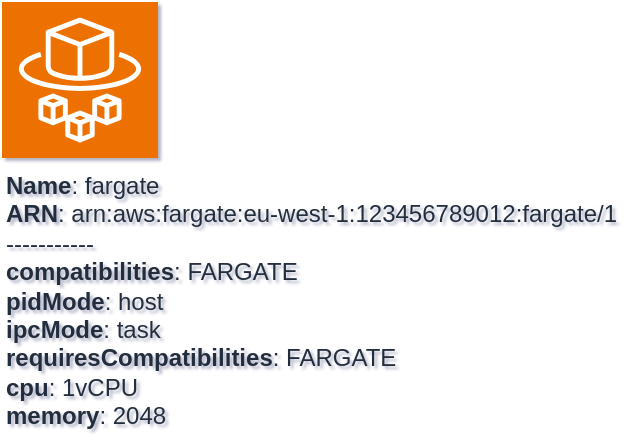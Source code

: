 <mxfile type="MultiCloud">
	<diagram id="diagram_1" name="AWS components">
		<mxGraphModel dx="1015" dy="661" grid="1" gridSize="10" guides="1" tooltips="1" connect="1" arrows="1" fold="1" page="1" pageScale="1" pageWidth="850" pageHeight="1100" math="0" shadow="1">
			<root>
				<mxCell id="0"/>
				<mxCell id="1" parent="0"/>
				<mxCell id="vertex:fargate:arn:aws:fargate:eu-west-1:123456789012:fargate/1" value="&lt;b&gt;Name&lt;/b&gt;: fargate&lt;BR&gt;&lt;b&gt;ARN&lt;/b&gt;: arn:aws:fargate:eu-west-1:123456789012:fargate/1&lt;BR&gt;-----------&lt;BR&gt;&lt;b&gt;compatibilities&lt;/b&gt;: FARGATE&lt;BR&gt;&lt;b&gt;pidMode&lt;/b&gt;: host&lt;BR&gt;&lt;b&gt;ipcMode&lt;/b&gt;: task&lt;BR&gt;&lt;b&gt;requiresCompatibilities&lt;/b&gt;: FARGATE&lt;BR&gt;&lt;b&gt;cpu&lt;/b&gt;: 1vCPU&lt;BR&gt;&lt;b&gt;memory&lt;/b&gt;: 2048" style="sketch=0;outlineConnect=0;fontColor=#232F3E;fillColor=#ED7100;strokeColor=#ffffff;dashed=0;verticalLabelPosition=bottom;verticalAlign=top;align=left;html=1;fontSize=12;fontStyle=0;aspect=fixed;shape=mxgraph.aws4.resourceIcon;resIcon=mxgraph.aws4.fargate;" parent="1" vertex="1">
					<mxGeometry width="78" height="78" as="geometry"/>
				</mxCell>
			</root>
		</mxGraphModel>
	</diagram>
</mxfile>